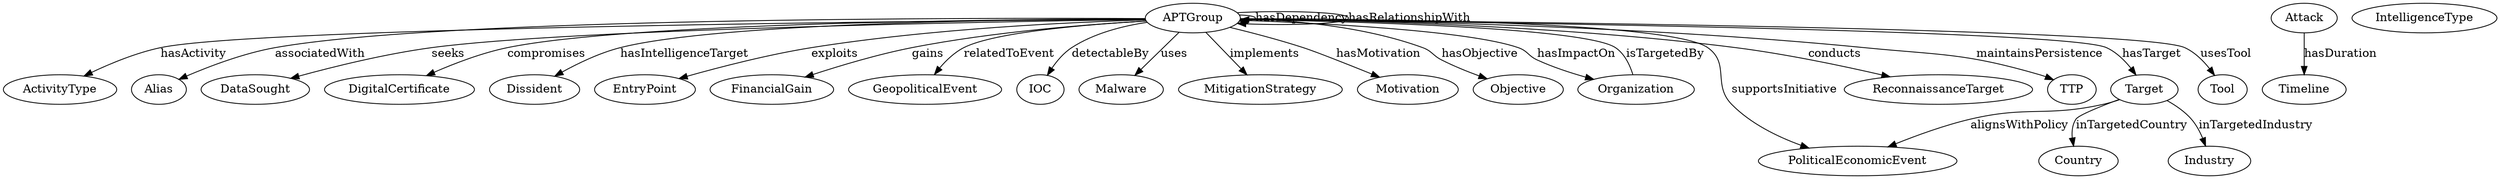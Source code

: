 // APT41 Ontology
digraph {
	APTGroup
	ActivityType
	Alias
	Attack
	Country
	DataSought
	DigitalCertificate
	Dissident
	EntryPoint
	FinancialGain
	GeopoliticalEvent
	IOC
	Industry
	IntelligenceType
	Malware
	MitigationStrategy
	Motivation
	Objective
	Organization
	PoliticalEconomicEvent
	ReconnaissanceTarget
	TTP
	Target
	Timeline
	Tool
	Target -> PoliticalEconomicEvent [label=alignsWithPolicy]
	APTGroup -> Alias [label=associatedWith]
	APTGroup -> DigitalCertificate [label=compromises]
	APTGroup -> ReconnaissanceTarget [label=conducts]
	APTGroup -> IOC [label=detectableBy]
	APTGroup -> EntryPoint [label=exploits]
	APTGroup -> FinancialGain [label=gains]
	APTGroup -> ActivityType [label=hasActivity]
	APTGroup -> APTGroup [label=hasDependency]
	Attack -> Timeline [label=hasDuration]
	APTGroup -> Organization [label=hasImpactOn]
	APTGroup -> Dissident [label=hasIntelligenceTarget]
	APTGroup -> Motivation [label=hasMotivation]
	APTGroup -> Objective [label=hasObjective]
	APTGroup -> APTGroup [label=hasRelationshipWith]
	APTGroup -> Target [label=hasTarget]
	APTGroup -> MitigationStrategy [label=implements]
	Target -> Country [label=inTargetedCountry]
	Target -> Industry [label=inTargetedIndustry]
	Organization -> APTGroup [label=isTargetedBy]
	APTGroup -> TTP [label=maintainsPersistence]
	APTGroup -> GeopoliticalEvent [label=relatedToEvent]
	APTGroup -> DataSought [label=seeks]
	APTGroup -> PoliticalEconomicEvent [label=supportsInitiative]
	APTGroup -> Malware [label=uses]
	APTGroup -> Tool [label=usesTool]
}
